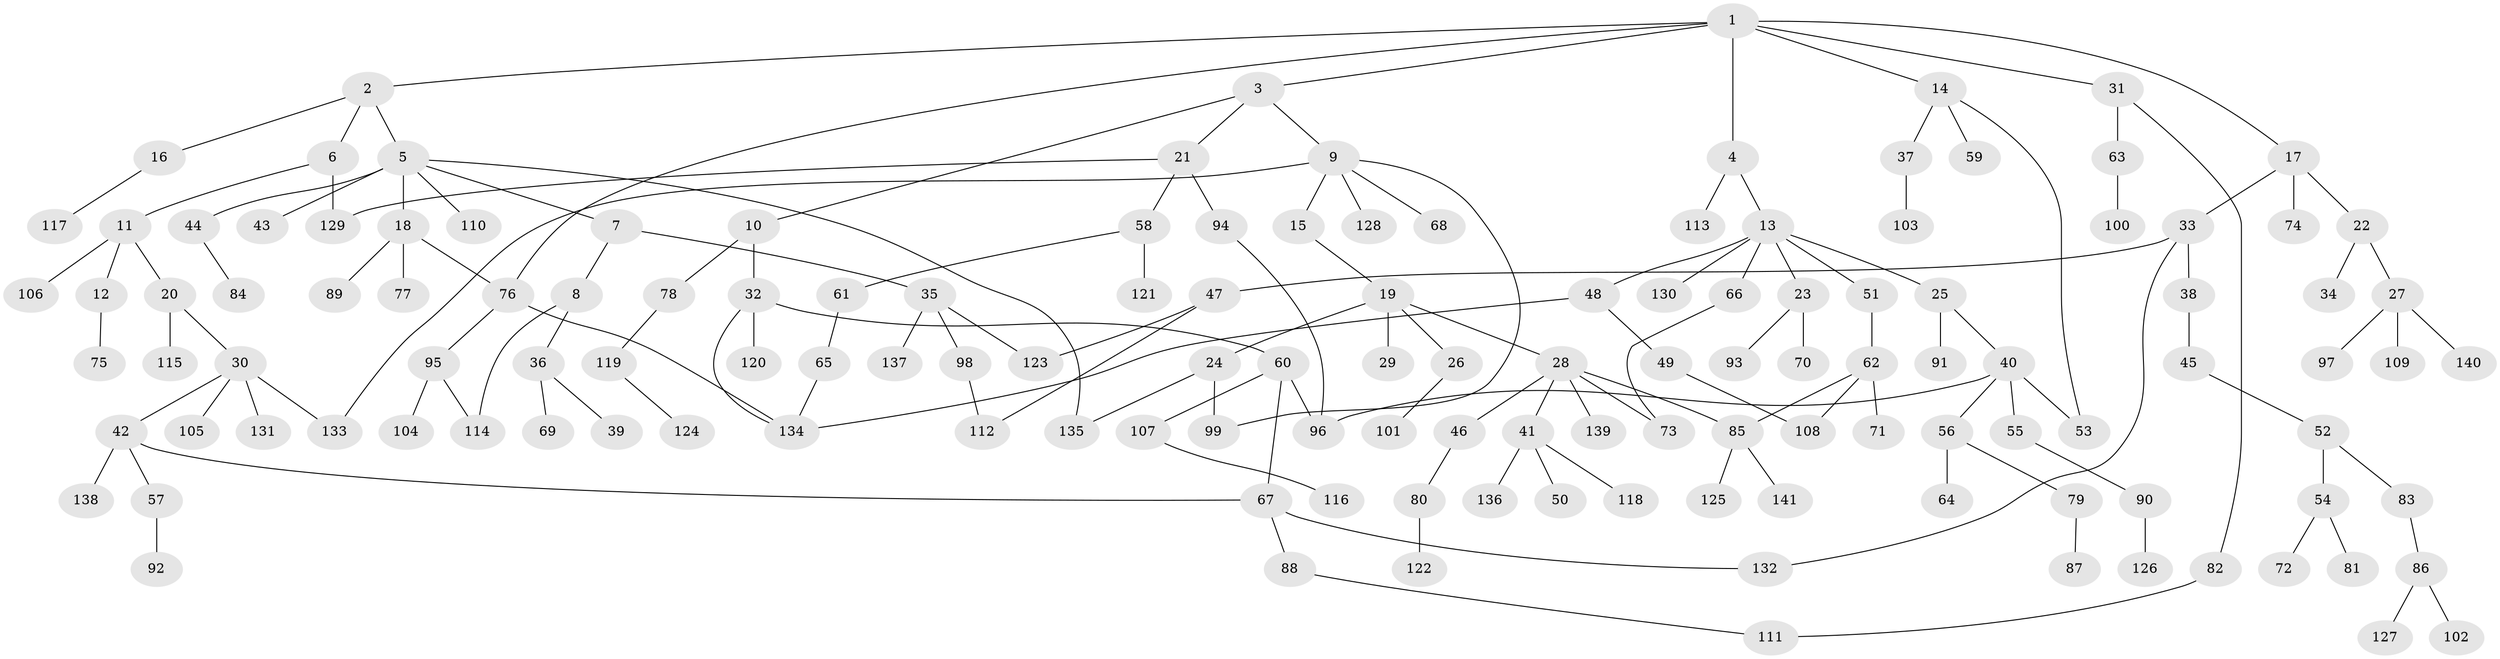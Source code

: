 // Generated by graph-tools (version 1.1) at 2025/00/03/09/25 03:00:57]
// undirected, 141 vertices, 160 edges
graph export_dot {
graph [start="1"]
  node [color=gray90,style=filled];
  1;
  2;
  3;
  4;
  5;
  6;
  7;
  8;
  9;
  10;
  11;
  12;
  13;
  14;
  15;
  16;
  17;
  18;
  19;
  20;
  21;
  22;
  23;
  24;
  25;
  26;
  27;
  28;
  29;
  30;
  31;
  32;
  33;
  34;
  35;
  36;
  37;
  38;
  39;
  40;
  41;
  42;
  43;
  44;
  45;
  46;
  47;
  48;
  49;
  50;
  51;
  52;
  53;
  54;
  55;
  56;
  57;
  58;
  59;
  60;
  61;
  62;
  63;
  64;
  65;
  66;
  67;
  68;
  69;
  70;
  71;
  72;
  73;
  74;
  75;
  76;
  77;
  78;
  79;
  80;
  81;
  82;
  83;
  84;
  85;
  86;
  87;
  88;
  89;
  90;
  91;
  92;
  93;
  94;
  95;
  96;
  97;
  98;
  99;
  100;
  101;
  102;
  103;
  104;
  105;
  106;
  107;
  108;
  109;
  110;
  111;
  112;
  113;
  114;
  115;
  116;
  117;
  118;
  119;
  120;
  121;
  122;
  123;
  124;
  125;
  126;
  127;
  128;
  129;
  130;
  131;
  132;
  133;
  134;
  135;
  136;
  137;
  138;
  139;
  140;
  141;
  1 -- 2;
  1 -- 3;
  1 -- 4;
  1 -- 14;
  1 -- 17;
  1 -- 31;
  1 -- 76;
  2 -- 5;
  2 -- 6;
  2 -- 16;
  3 -- 9;
  3 -- 10;
  3 -- 21;
  4 -- 13;
  4 -- 113;
  5 -- 7;
  5 -- 18;
  5 -- 43;
  5 -- 44;
  5 -- 110;
  5 -- 135;
  6 -- 11;
  6 -- 129;
  7 -- 8;
  7 -- 35;
  8 -- 36;
  8 -- 114;
  9 -- 15;
  9 -- 68;
  9 -- 99;
  9 -- 128;
  9 -- 133;
  10 -- 32;
  10 -- 78;
  11 -- 12;
  11 -- 20;
  11 -- 106;
  12 -- 75;
  13 -- 23;
  13 -- 25;
  13 -- 48;
  13 -- 51;
  13 -- 66;
  13 -- 130;
  14 -- 37;
  14 -- 53;
  14 -- 59;
  15 -- 19;
  16 -- 117;
  17 -- 22;
  17 -- 33;
  17 -- 74;
  18 -- 77;
  18 -- 89;
  18 -- 76;
  19 -- 24;
  19 -- 26;
  19 -- 28;
  19 -- 29;
  20 -- 30;
  20 -- 115;
  21 -- 58;
  21 -- 94;
  21 -- 129;
  22 -- 27;
  22 -- 34;
  23 -- 70;
  23 -- 93;
  24 -- 135;
  24 -- 99;
  25 -- 40;
  25 -- 91;
  26 -- 101;
  27 -- 97;
  27 -- 109;
  27 -- 140;
  28 -- 41;
  28 -- 46;
  28 -- 73;
  28 -- 139;
  28 -- 85;
  30 -- 42;
  30 -- 105;
  30 -- 131;
  30 -- 133;
  31 -- 63;
  31 -- 82;
  32 -- 60;
  32 -- 120;
  32 -- 134;
  33 -- 38;
  33 -- 47;
  33 -- 132;
  35 -- 98;
  35 -- 137;
  35 -- 123;
  36 -- 39;
  36 -- 69;
  37 -- 103;
  38 -- 45;
  40 -- 55;
  40 -- 56;
  40 -- 53;
  40 -- 96;
  41 -- 50;
  41 -- 118;
  41 -- 136;
  42 -- 57;
  42 -- 67;
  42 -- 138;
  44 -- 84;
  45 -- 52;
  46 -- 80;
  47 -- 112;
  47 -- 123;
  48 -- 49;
  48 -- 134;
  49 -- 108;
  51 -- 62;
  52 -- 54;
  52 -- 83;
  54 -- 72;
  54 -- 81;
  55 -- 90;
  56 -- 64;
  56 -- 79;
  57 -- 92;
  58 -- 61;
  58 -- 121;
  60 -- 96;
  60 -- 107;
  60 -- 67;
  61 -- 65;
  62 -- 71;
  62 -- 85;
  62 -- 108;
  63 -- 100;
  65 -- 134;
  66 -- 73;
  67 -- 88;
  67 -- 132;
  76 -- 95;
  76 -- 134;
  78 -- 119;
  79 -- 87;
  80 -- 122;
  82 -- 111;
  83 -- 86;
  85 -- 125;
  85 -- 141;
  86 -- 102;
  86 -- 127;
  88 -- 111;
  90 -- 126;
  94 -- 96;
  95 -- 104;
  95 -- 114;
  98 -- 112;
  107 -- 116;
  119 -- 124;
}
